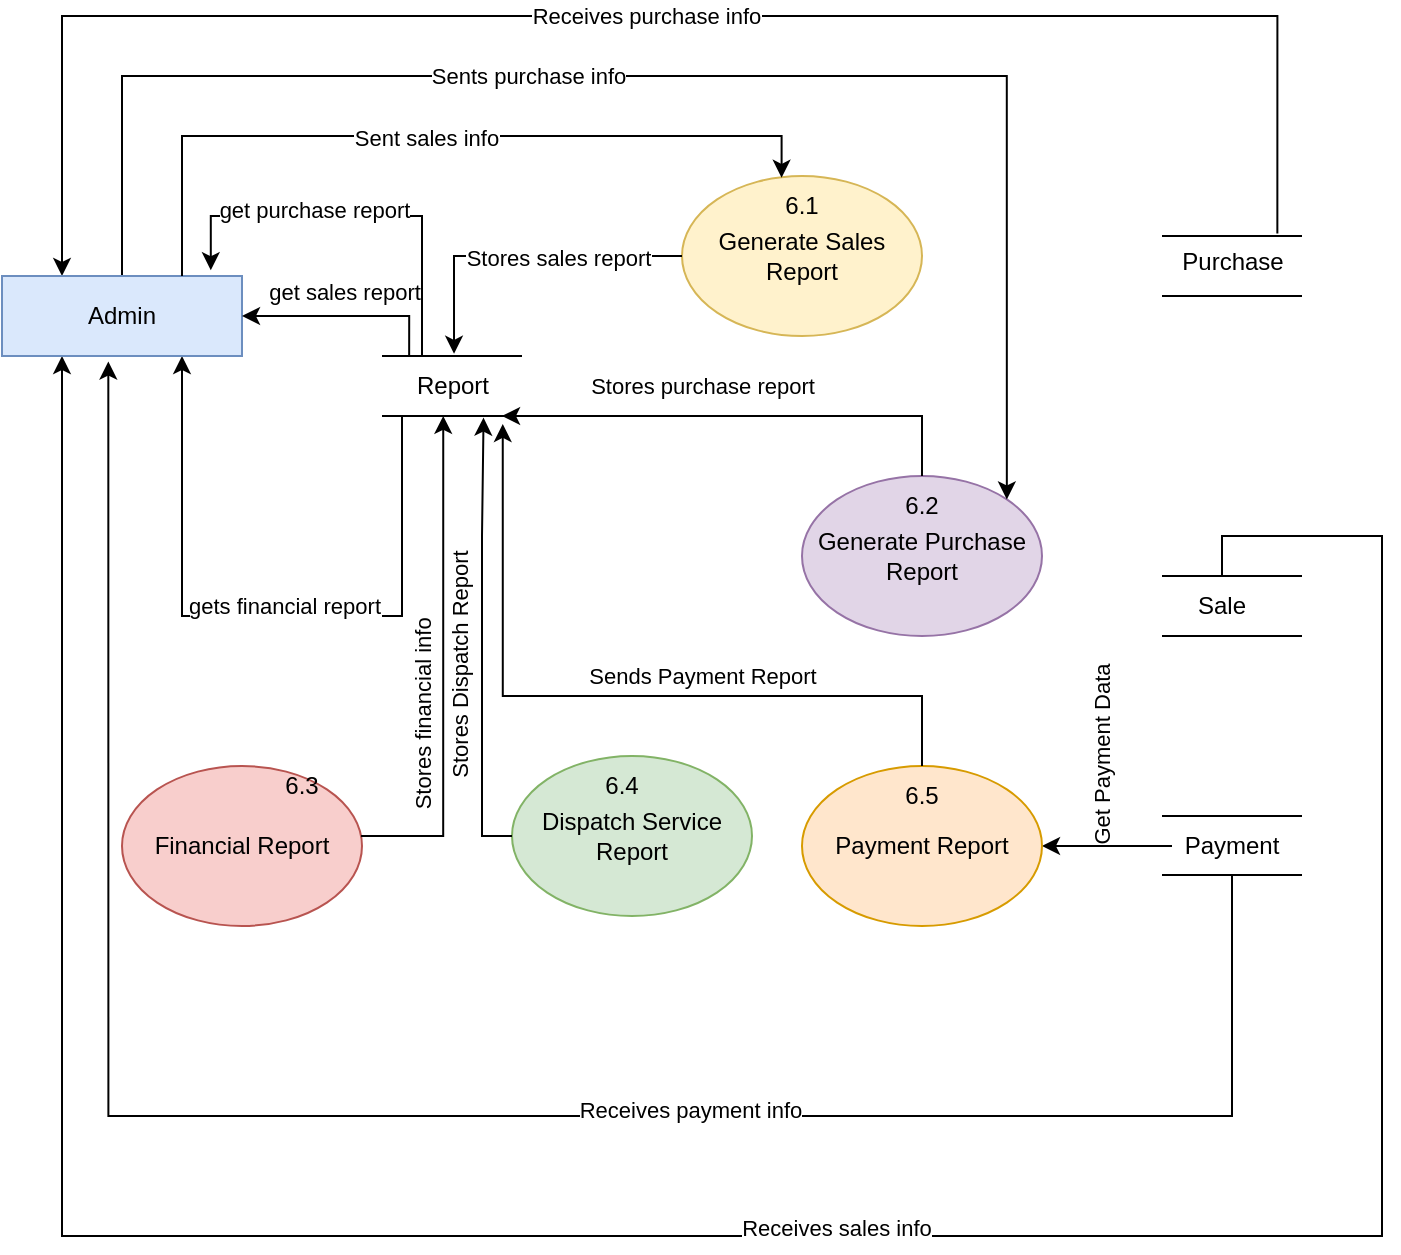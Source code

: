 <mxfile version="25.0.3">
  <diagram name="Page-1" id="hlZRAXE2G3BvNsW3ljy5">
    <mxGraphModel dx="1489" dy="856" grid="1" gridSize="10" guides="1" tooltips="1" connect="1" arrows="1" fold="1" page="1" pageScale="1" pageWidth="827" pageHeight="1169" math="0" shadow="0">
      <root>
        <mxCell id="0" />
        <mxCell id="1" parent="0" />
        <mxCell id="K-M10pQ7JDTs8JRQ7MjD-1" value="Generate Sales Report" style="ellipse;whiteSpace=wrap;html=1;fillColor=#fff2cc;strokeColor=#d6b656;" parent="1" vertex="1">
          <mxGeometry x="370" y="170" width="120" height="80" as="geometry" />
        </mxCell>
        <mxCell id="K-M10pQ7JDTs8JRQ7MjD-2" value="Generate Purchase Report" style="ellipse;whiteSpace=wrap;html=1;fillColor=#e1d5e7;strokeColor=#9673a6;" parent="1" vertex="1">
          <mxGeometry x="430" y="320" width="120" height="80" as="geometry" />
        </mxCell>
        <mxCell id="K-M10pQ7JDTs8JRQ7MjD-3" value="Financial Report" style="ellipse;whiteSpace=wrap;html=1;fillColor=#f8cecc;strokeColor=#b85450;" parent="1" vertex="1">
          <mxGeometry x="90" y="465" width="120" height="80" as="geometry" />
        </mxCell>
        <mxCell id="K-M10pQ7JDTs8JRQ7MjD-10" value="" style="endArrow=none;html=1;rounded=0;" parent="1" edge="1">
          <mxGeometry width="50" height="50" relative="1" as="geometry">
            <mxPoint x="610" y="200" as="sourcePoint" />
            <mxPoint x="680" y="200" as="targetPoint" />
          </mxGeometry>
        </mxCell>
        <mxCell id="K-M10pQ7JDTs8JRQ7MjD-11" value="" style="endArrow=none;html=1;rounded=0;" parent="1" edge="1">
          <mxGeometry width="50" height="50" relative="1" as="geometry">
            <mxPoint x="220" y="260" as="sourcePoint" />
            <mxPoint x="290" y="260" as="targetPoint" />
          </mxGeometry>
        </mxCell>
        <mxCell id="K-M10pQ7JDTs8JRQ7MjD-12" value="" style="endArrow=none;html=1;rounded=0;" parent="1" edge="1">
          <mxGeometry width="50" height="50" relative="1" as="geometry">
            <mxPoint x="220" y="290" as="sourcePoint" />
            <mxPoint x="290" y="290" as="targetPoint" />
          </mxGeometry>
        </mxCell>
        <mxCell id="K-M10pQ7JDTs8JRQ7MjD-13" value="" style="endArrow=none;html=1;rounded=0;" parent="1" edge="1">
          <mxGeometry width="50" height="50" relative="1" as="geometry">
            <mxPoint x="610" y="230" as="sourcePoint" />
            <mxPoint x="680" y="230" as="targetPoint" />
          </mxGeometry>
        </mxCell>
        <mxCell id="K-M10pQ7JDTs8JRQ7MjD-15" value="" style="endArrow=none;html=1;rounded=0;" parent="1" edge="1">
          <mxGeometry width="50" height="50" relative="1" as="geometry">
            <mxPoint x="610" y="370" as="sourcePoint" />
            <mxPoint x="680" y="370" as="targetPoint" />
          </mxGeometry>
        </mxCell>
        <mxCell id="K-M10pQ7JDTs8JRQ7MjD-16" value="" style="endArrow=none;html=1;rounded=0;" parent="1" edge="1">
          <mxGeometry width="50" height="50" relative="1" as="geometry">
            <mxPoint x="610" y="490" as="sourcePoint" />
            <mxPoint x="680" y="490" as="targetPoint" />
          </mxGeometry>
        </mxCell>
        <mxCell id="K-M10pQ7JDTs8JRQ7MjD-17" value="" style="endArrow=none;html=1;rounded=0;" parent="1" edge="1">
          <mxGeometry width="50" height="50" relative="1" as="geometry">
            <mxPoint x="610" y="519.5" as="sourcePoint" />
            <mxPoint x="680" y="519.5" as="targetPoint" />
          </mxGeometry>
        </mxCell>
        <mxCell id="K-M10pQ7JDTs8JRQ7MjD-18" value="" style="endArrow=none;html=1;rounded=0;" parent="1" edge="1">
          <mxGeometry width="50" height="50" relative="1" as="geometry">
            <mxPoint x="610" y="400" as="sourcePoint" />
            <mxPoint x="680" y="400" as="targetPoint" />
          </mxGeometry>
        </mxCell>
        <mxCell id="K-M10pQ7JDTs8JRQ7MjD-54" style="edgeStyle=orthogonalEdgeStyle;rounded=0;orthogonalLoop=1;jettySize=auto;html=1;entryX=0.75;entryY=1;entryDx=0;entryDy=0;" parent="1" source="K-M10pQ7JDTs8JRQ7MjD-20" target="K-M10pQ7JDTs8JRQ7MjD-32" edge="1">
          <mxGeometry relative="1" as="geometry">
            <Array as="points">
              <mxPoint x="230" y="390" />
              <mxPoint x="120" y="390" />
            </Array>
          </mxGeometry>
        </mxCell>
        <mxCell id="K-M10pQ7JDTs8JRQ7MjD-55" value="gets financial report" style="edgeLabel;html=1;align=center;verticalAlign=middle;resizable=0;points=[];" parent="K-M10pQ7JDTs8JRQ7MjD-54" vertex="1" connectable="0">
          <mxGeometry x="-0.003" y="-4" relative="1" as="geometry">
            <mxPoint x="10" y="-1" as="offset" />
          </mxGeometry>
        </mxCell>
        <mxCell id="K-M10pQ7JDTs8JRQ7MjD-20" value="Report" style="text;html=1;align=center;verticalAlign=middle;resizable=0;points=[];autosize=1;strokeColor=none;fillColor=none;" parent="1" vertex="1">
          <mxGeometry x="225" y="260" width="60" height="30" as="geometry" />
        </mxCell>
        <mxCell id="K-M10pQ7JDTs8JRQ7MjD-35" style="edgeStyle=orthogonalEdgeStyle;rounded=0;orthogonalLoop=1;jettySize=auto;html=1;exitX=0.824;exitY=0.025;exitDx=0;exitDy=0;exitPerimeter=0;" parent="1" source="K-M10pQ7JDTs8JRQ7MjD-21" edge="1">
          <mxGeometry relative="1" as="geometry">
            <mxPoint x="60" y="220" as="targetPoint" />
            <mxPoint x="615" y="90" as="sourcePoint" />
            <Array as="points">
              <mxPoint x="668" y="90" />
              <mxPoint x="60" y="90" />
              <mxPoint x="60" y="220" />
            </Array>
          </mxGeometry>
        </mxCell>
        <mxCell id="K-M10pQ7JDTs8JRQ7MjD-36" value="Receives purchase info" style="edgeLabel;html=1;align=center;verticalAlign=middle;resizable=0;points=[];" parent="K-M10pQ7JDTs8JRQ7MjD-35" vertex="1" connectable="0">
          <mxGeometry x="0.004" relative="1" as="geometry">
            <mxPoint as="offset" />
          </mxGeometry>
        </mxCell>
        <mxCell id="K-M10pQ7JDTs8JRQ7MjD-21" value="Purchase" style="text;html=1;align=center;verticalAlign=middle;resizable=0;points=[];autosize=1;strokeColor=none;fillColor=none;" parent="1" vertex="1">
          <mxGeometry x="610" y="198" width="70" height="30" as="geometry" />
        </mxCell>
        <mxCell id="K-M10pQ7JDTs8JRQ7MjD-38" style="edgeStyle=orthogonalEdgeStyle;rounded=0;orthogonalLoop=1;jettySize=auto;html=1;exitX=0.5;exitY=0;exitDx=0;exitDy=0;" parent="1" source="K-M10pQ7JDTs8JRQ7MjD-23" edge="1">
          <mxGeometry relative="1" as="geometry">
            <mxPoint x="60" y="260" as="targetPoint" />
            <mxPoint x="620" y="375" as="sourcePoint" />
            <Array as="points">
              <mxPoint x="640" y="350" />
              <mxPoint x="720" y="350" />
              <mxPoint x="720" y="700" />
              <mxPoint x="60" y="700" />
            </Array>
          </mxGeometry>
        </mxCell>
        <mxCell id="K-M10pQ7JDTs8JRQ7MjD-41" value="Receives sales info" style="edgeLabel;html=1;align=center;verticalAlign=middle;resizable=0;points=[];" parent="K-M10pQ7JDTs8JRQ7MjD-38" vertex="1" connectable="0">
          <mxGeometry x="-0.067" y="-4" relative="1" as="geometry">
            <mxPoint as="offset" />
          </mxGeometry>
        </mxCell>
        <mxCell id="K-M10pQ7JDTs8JRQ7MjD-23" value="Sale" style="text;html=1;align=center;verticalAlign=middle;whiteSpace=wrap;rounded=0;" parent="1" vertex="1">
          <mxGeometry x="610" y="370" width="60" height="30" as="geometry" />
        </mxCell>
        <mxCell id="gs0OiYLew2KxA-qsHpGi-9" style="edgeStyle=orthogonalEdgeStyle;rounded=0;orthogonalLoop=1;jettySize=auto;html=1;" edge="1" parent="1" source="K-M10pQ7JDTs8JRQ7MjD-28" target="gs0OiYLew2KxA-qsHpGi-7">
          <mxGeometry relative="1" as="geometry" />
        </mxCell>
        <mxCell id="gs0OiYLew2KxA-qsHpGi-10" value="Get Payment Data" style="edgeLabel;html=1;align=center;verticalAlign=middle;resizable=0;points=[];rotation=-90;" vertex="1" connectable="0" parent="gs0OiYLew2KxA-qsHpGi-9">
          <mxGeometry x="-0.218" y="1" relative="1" as="geometry">
            <mxPoint x="-10" y="-46" as="offset" />
          </mxGeometry>
        </mxCell>
        <mxCell id="K-M10pQ7JDTs8JRQ7MjD-28" value="Payment" style="text;html=1;align=center;verticalAlign=middle;whiteSpace=wrap;rounded=0;" parent="1" vertex="1">
          <mxGeometry x="615" y="490" width="60" height="30" as="geometry" />
        </mxCell>
        <mxCell id="K-M10pQ7JDTs8JRQ7MjD-30" style="edgeStyle=orthogonalEdgeStyle;rounded=0;orthogonalLoop=1;jettySize=auto;html=1;exitX=0.5;exitY=1;exitDx=0;exitDy=0;entryX=0.443;entryY=1.069;entryDx=0;entryDy=0;entryPerimeter=0;" parent="1" source="K-M10pQ7JDTs8JRQ7MjD-28" target="K-M10pQ7JDTs8JRQ7MjD-32" edge="1">
          <mxGeometry relative="1" as="geometry">
            <mxPoint x="610" y="560" as="sourcePoint" />
            <mxPoint x="135" y="260" as="targetPoint" />
            <Array as="points">
              <mxPoint x="645" y="640" />
              <mxPoint x="83" y="640" />
            </Array>
          </mxGeometry>
        </mxCell>
        <mxCell id="K-M10pQ7JDTs8JRQ7MjD-31" value="Receives payment info" style="edgeLabel;html=1;align=center;verticalAlign=middle;resizable=0;points=[];" parent="K-M10pQ7JDTs8JRQ7MjD-30" vertex="1" connectable="0">
          <mxGeometry x="-0.262" y="-3" relative="1" as="geometry">
            <mxPoint as="offset" />
          </mxGeometry>
        </mxCell>
        <mxCell id="K-M10pQ7JDTs8JRQ7MjD-52" style="edgeStyle=orthogonalEdgeStyle;rounded=0;orthogonalLoop=1;jettySize=auto;html=1;entryX=1;entryY=0;entryDx=0;entryDy=0;" parent="1" source="K-M10pQ7JDTs8JRQ7MjD-32" target="K-M10pQ7JDTs8JRQ7MjD-2" edge="1">
          <mxGeometry relative="1" as="geometry">
            <Array as="points">
              <mxPoint x="90" y="120" />
              <mxPoint x="532" y="120" />
            </Array>
          </mxGeometry>
        </mxCell>
        <mxCell id="K-M10pQ7JDTs8JRQ7MjD-53" value="Sents purchase info" style="edgeLabel;html=1;align=center;verticalAlign=middle;resizable=0;points=[];" parent="K-M10pQ7JDTs8JRQ7MjD-52" vertex="1" connectable="0">
          <mxGeometry x="-0.197" relative="1" as="geometry">
            <mxPoint as="offset" />
          </mxGeometry>
        </mxCell>
        <mxCell id="K-M10pQ7JDTs8JRQ7MjD-32" value="Admin" style="rounded=0;whiteSpace=wrap;html=1;fillColor=#dae8fc;strokeColor=#6c8ebf;" parent="1" vertex="1">
          <mxGeometry x="30" y="220" width="120" height="40" as="geometry" />
        </mxCell>
        <mxCell id="K-M10pQ7JDTs8JRQ7MjD-42" style="edgeStyle=orthogonalEdgeStyle;rounded=0;orthogonalLoop=1;jettySize=auto;html=1;entryX=0.427;entryY=0.998;entryDx=0;entryDy=0;entryPerimeter=0;" parent="1" source="K-M10pQ7JDTs8JRQ7MjD-3" target="K-M10pQ7JDTs8JRQ7MjD-20" edge="1">
          <mxGeometry relative="1" as="geometry">
            <Array as="points">
              <mxPoint x="251" y="500" />
            </Array>
          </mxGeometry>
        </mxCell>
        <mxCell id="K-M10pQ7JDTs8JRQ7MjD-43" value="Stores financial info" style="edgeLabel;html=1;align=center;verticalAlign=middle;resizable=0;points=[];rotation=-90;" parent="K-M10pQ7JDTs8JRQ7MjD-42" vertex="1" connectable="0">
          <mxGeometry x="0.237" y="-3" relative="1" as="geometry">
            <mxPoint x="-13" y="54" as="offset" />
          </mxGeometry>
        </mxCell>
        <mxCell id="K-M10pQ7JDTs8JRQ7MjD-44" style="edgeStyle=orthogonalEdgeStyle;rounded=0;orthogonalLoop=1;jettySize=auto;html=1;exitX=0.5;exitY=0;exitDx=0;exitDy=0;entryX=0.917;entryY=1;entryDx=0;entryDy=0;entryPerimeter=0;" parent="1" source="K-M10pQ7JDTs8JRQ7MjD-67" target="K-M10pQ7JDTs8JRQ7MjD-20" edge="1">
          <mxGeometry relative="1" as="geometry">
            <Array as="points">
              <mxPoint x="490" y="290" />
            </Array>
          </mxGeometry>
        </mxCell>
        <mxCell id="K-M10pQ7JDTs8JRQ7MjD-45" value="Stores purchase report" style="edgeLabel;html=1;align=center;verticalAlign=middle;resizable=0;points=[];" parent="K-M10pQ7JDTs8JRQ7MjD-44" vertex="1" connectable="0">
          <mxGeometry x="-0.256" y="-1" relative="1" as="geometry">
            <mxPoint x="-51" y="-14" as="offset" />
          </mxGeometry>
        </mxCell>
        <mxCell id="K-M10pQ7JDTs8JRQ7MjD-46" style="edgeStyle=orthogonalEdgeStyle;rounded=0;orthogonalLoop=1;jettySize=auto;html=1;entryX=0.517;entryY=-0.037;entryDx=0;entryDy=0;entryPerimeter=0;" parent="1" source="K-M10pQ7JDTs8JRQ7MjD-1" target="K-M10pQ7JDTs8JRQ7MjD-20" edge="1">
          <mxGeometry relative="1" as="geometry" />
        </mxCell>
        <mxCell id="K-M10pQ7JDTs8JRQ7MjD-47" value="Stores sales report" style="edgeLabel;html=1;align=center;verticalAlign=middle;resizable=0;points=[];" parent="K-M10pQ7JDTs8JRQ7MjD-46" vertex="1" connectable="0">
          <mxGeometry x="-0.231" y="1" relative="1" as="geometry">
            <mxPoint as="offset" />
          </mxGeometry>
        </mxCell>
        <mxCell id="K-M10pQ7JDTs8JRQ7MjD-48" style="edgeStyle=orthogonalEdgeStyle;rounded=0;orthogonalLoop=1;jettySize=auto;html=1;entryX=0.415;entryY=0.011;entryDx=0;entryDy=0;entryPerimeter=0;exitX=0.75;exitY=0;exitDx=0;exitDy=0;" parent="1" source="K-M10pQ7JDTs8JRQ7MjD-32" target="K-M10pQ7JDTs8JRQ7MjD-1" edge="1">
          <mxGeometry relative="1" as="geometry" />
        </mxCell>
        <mxCell id="K-M10pQ7JDTs8JRQ7MjD-49" value="Sent sales info" style="edgeLabel;html=1;align=center;verticalAlign=middle;resizable=0;points=[];" parent="K-M10pQ7JDTs8JRQ7MjD-48" vertex="1" connectable="0">
          <mxGeometry x="-0.018" y="-1" relative="1" as="geometry">
            <mxPoint as="offset" />
          </mxGeometry>
        </mxCell>
        <mxCell id="K-M10pQ7JDTs8JRQ7MjD-56" style="edgeStyle=orthogonalEdgeStyle;rounded=0;orthogonalLoop=1;jettySize=auto;html=1;entryX=0.87;entryY=-0.072;entryDx=0;entryDy=0;entryPerimeter=0;" parent="1" source="K-M10pQ7JDTs8JRQ7MjD-20" target="K-M10pQ7JDTs8JRQ7MjD-32" edge="1">
          <mxGeometry relative="1" as="geometry">
            <Array as="points">
              <mxPoint x="240" y="190" />
              <mxPoint x="134" y="190" />
            </Array>
          </mxGeometry>
        </mxCell>
        <mxCell id="K-M10pQ7JDTs8JRQ7MjD-57" value="get purchase report" style="edgeLabel;html=1;align=center;verticalAlign=middle;resizable=0;points=[];" parent="K-M10pQ7JDTs8JRQ7MjD-56" vertex="1" connectable="0">
          <mxGeometry x="0.224" y="-3" relative="1" as="geometry">
            <mxPoint as="offset" />
          </mxGeometry>
        </mxCell>
        <mxCell id="K-M10pQ7JDTs8JRQ7MjD-62" style="edgeStyle=orthogonalEdgeStyle;rounded=0;orthogonalLoop=1;jettySize=auto;html=1;entryX=0.143;entryY=0;entryDx=0;entryDy=0;entryPerimeter=0;startArrow=classic;startFill=1;endArrow=none;endFill=0;" parent="1" source="K-M10pQ7JDTs8JRQ7MjD-32" target="K-M10pQ7JDTs8JRQ7MjD-20" edge="1">
          <mxGeometry relative="1" as="geometry" />
        </mxCell>
        <mxCell id="K-M10pQ7JDTs8JRQ7MjD-63" value="get sales report" style="edgeLabel;html=1;align=center;verticalAlign=middle;resizable=0;points=[];" parent="K-M10pQ7JDTs8JRQ7MjD-62" vertex="1" connectable="0">
          <mxGeometry x="-0.211" y="-1" relative="1" as="geometry">
            <mxPoint x="10" y="-13" as="offset" />
          </mxGeometry>
        </mxCell>
        <mxCell id="K-M10pQ7JDTs8JRQ7MjD-66" value="6.1" style="text;html=1;align=center;verticalAlign=middle;whiteSpace=wrap;rounded=0;" parent="1" vertex="1">
          <mxGeometry x="400" y="170" width="60" height="30" as="geometry" />
        </mxCell>
        <mxCell id="K-M10pQ7JDTs8JRQ7MjD-67" value="6.2" style="text;html=1;align=center;verticalAlign=middle;whiteSpace=wrap;rounded=0;" parent="1" vertex="1">
          <mxGeometry x="460" y="320" width="60" height="30" as="geometry" />
        </mxCell>
        <mxCell id="K-M10pQ7JDTs8JRQ7MjD-68" value="6.3" style="text;html=1;align=center;verticalAlign=middle;whiteSpace=wrap;rounded=0;" parent="1" vertex="1">
          <mxGeometry x="150" y="460" width="60" height="30" as="geometry" />
        </mxCell>
        <mxCell id="gs0OiYLew2KxA-qsHpGi-1" style="edgeStyle=orthogonalEdgeStyle;rounded=0;orthogonalLoop=1;jettySize=auto;html=1;exitX=0.5;exitY=1;exitDx=0;exitDy=0;" edge="1" parent="1" source="K-M10pQ7JDTs8JRQ7MjD-68" target="K-M10pQ7JDTs8JRQ7MjD-68">
          <mxGeometry relative="1" as="geometry" />
        </mxCell>
        <mxCell id="gs0OiYLew2KxA-qsHpGi-3" value="Dispatch Service Report" style="ellipse;whiteSpace=wrap;html=1;fillColor=#d5e8d4;strokeColor=#82b366;" vertex="1" parent="1">
          <mxGeometry x="285" y="460" width="120" height="80" as="geometry" />
        </mxCell>
        <mxCell id="gs0OiYLew2KxA-qsHpGi-4" style="edgeStyle=orthogonalEdgeStyle;rounded=0;orthogonalLoop=1;jettySize=auto;html=1;entryX=0.763;entryY=1.027;entryDx=0;entryDy=0;entryPerimeter=0;" edge="1" parent="1" source="gs0OiYLew2KxA-qsHpGi-3" target="K-M10pQ7JDTs8JRQ7MjD-20">
          <mxGeometry relative="1" as="geometry">
            <Array as="points">
              <mxPoint x="270" y="350" />
              <mxPoint x="270" y="350" />
            </Array>
          </mxGeometry>
        </mxCell>
        <mxCell id="gs0OiYLew2KxA-qsHpGi-5" value="Stores Dispatch Report" style="edgeLabel;html=1;align=center;verticalAlign=middle;resizable=0;points=[];rotation=-90;" vertex="1" connectable="0" parent="gs0OiYLew2KxA-qsHpGi-4">
          <mxGeometry x="-0.642" relative="1" as="geometry">
            <mxPoint x="-11" y="-60" as="offset" />
          </mxGeometry>
        </mxCell>
        <mxCell id="gs0OiYLew2KxA-qsHpGi-6" value="6.4" style="text;html=1;align=center;verticalAlign=middle;whiteSpace=wrap;rounded=0;" vertex="1" parent="1">
          <mxGeometry x="310" y="460" width="60" height="30" as="geometry" />
        </mxCell>
        <mxCell id="gs0OiYLew2KxA-qsHpGi-7" value="Payment Report" style="ellipse;whiteSpace=wrap;html=1;fillColor=#ffe6cc;strokeColor=#d79b00;" vertex="1" parent="1">
          <mxGeometry x="430" y="465" width="120" height="80" as="geometry" />
        </mxCell>
        <mxCell id="gs0OiYLew2KxA-qsHpGi-8" value="6.5" style="text;html=1;align=center;verticalAlign=middle;whiteSpace=wrap;rounded=0;" vertex="1" parent="1">
          <mxGeometry x="460" y="465" width="60" height="30" as="geometry" />
        </mxCell>
        <mxCell id="gs0OiYLew2KxA-qsHpGi-11" style="edgeStyle=orthogonalEdgeStyle;rounded=0;orthogonalLoop=1;jettySize=auto;html=1;entryX=0.923;entryY=1.133;entryDx=0;entryDy=0;entryPerimeter=0;" edge="1" parent="1" source="gs0OiYLew2KxA-qsHpGi-7" target="K-M10pQ7JDTs8JRQ7MjD-20">
          <mxGeometry relative="1" as="geometry">
            <Array as="points">
              <mxPoint x="490" y="430" />
              <mxPoint x="280" y="430" />
            </Array>
          </mxGeometry>
        </mxCell>
        <mxCell id="gs0OiYLew2KxA-qsHpGi-12" value="Sends Payment Report" style="edgeLabel;html=1;align=center;verticalAlign=middle;resizable=0;points=[];" vertex="1" connectable="0" parent="gs0OiYLew2KxA-qsHpGi-11">
          <mxGeometry x="-0.236" y="2" relative="1" as="geometry">
            <mxPoint y="-12" as="offset" />
          </mxGeometry>
        </mxCell>
      </root>
    </mxGraphModel>
  </diagram>
</mxfile>
